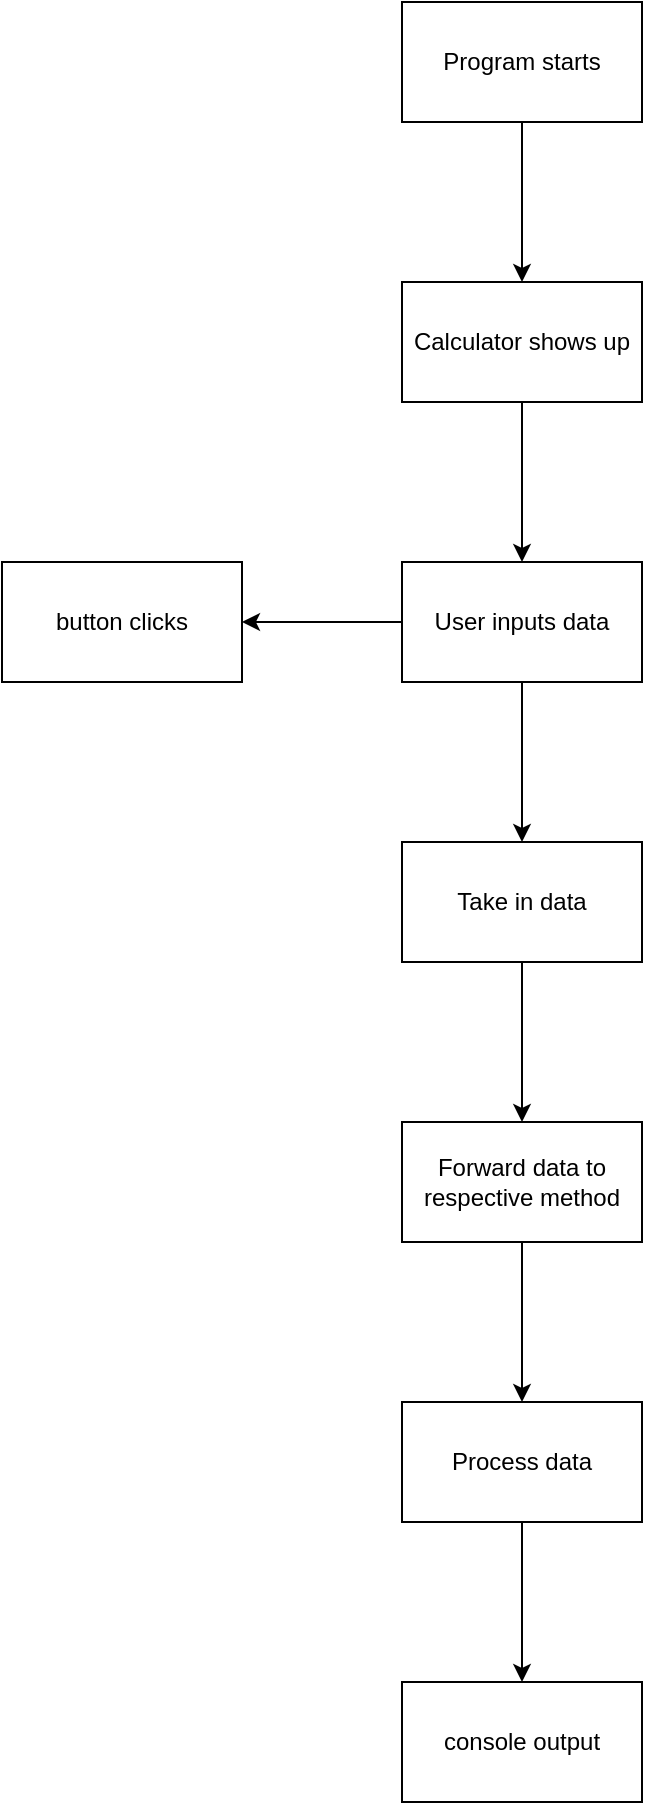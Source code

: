 <mxfile version="13.9.2" type="github">
  <diagram id="C5RBs43oDa-KdzZeNtuy" name="Page-1">
    <mxGraphModel dx="1038" dy="548" grid="1" gridSize="10" guides="1" tooltips="1" connect="1" arrows="1" fold="1" page="1" pageScale="1" pageWidth="827" pageHeight="1169" math="0" shadow="0">
      <root>
        <mxCell id="WIyWlLk6GJQsqaUBKTNV-0" />
        <mxCell id="WIyWlLk6GJQsqaUBKTNV-1" parent="WIyWlLk6GJQsqaUBKTNV-0" />
        <mxCell id="Jg66AKB08gl2eufpDUAn-2" value="" style="edgeStyle=orthogonalEdgeStyle;rounded=0;orthogonalLoop=1;jettySize=auto;html=1;" edge="1" parent="WIyWlLk6GJQsqaUBKTNV-1" source="Jg66AKB08gl2eufpDUAn-0" target="Jg66AKB08gl2eufpDUAn-1">
          <mxGeometry relative="1" as="geometry" />
        </mxCell>
        <mxCell id="Jg66AKB08gl2eufpDUAn-0" value="Program starts" style="rounded=0;whiteSpace=wrap;html=1;" vertex="1" parent="WIyWlLk6GJQsqaUBKTNV-1">
          <mxGeometry x="354" y="10" width="120" height="60" as="geometry" />
        </mxCell>
        <mxCell id="Jg66AKB08gl2eufpDUAn-4" value="" style="edgeStyle=orthogonalEdgeStyle;rounded=0;orthogonalLoop=1;jettySize=auto;html=1;" edge="1" parent="WIyWlLk6GJQsqaUBKTNV-1" source="Jg66AKB08gl2eufpDUAn-1" target="Jg66AKB08gl2eufpDUAn-3">
          <mxGeometry relative="1" as="geometry" />
        </mxCell>
        <mxCell id="Jg66AKB08gl2eufpDUAn-1" value="Calculator shows up" style="whiteSpace=wrap;html=1;rounded=0;" vertex="1" parent="WIyWlLk6GJQsqaUBKTNV-1">
          <mxGeometry x="354" y="150" width="120" height="60" as="geometry" />
        </mxCell>
        <mxCell id="Jg66AKB08gl2eufpDUAn-6" value="" style="edgeStyle=orthogonalEdgeStyle;rounded=0;orthogonalLoop=1;jettySize=auto;html=1;" edge="1" parent="WIyWlLk6GJQsqaUBKTNV-1" source="Jg66AKB08gl2eufpDUAn-3" target="Jg66AKB08gl2eufpDUAn-5">
          <mxGeometry relative="1" as="geometry" />
        </mxCell>
        <mxCell id="Jg66AKB08gl2eufpDUAn-14" value="" style="edgeStyle=orthogonalEdgeStyle;rounded=0;orthogonalLoop=1;jettySize=auto;html=1;" edge="1" parent="WIyWlLk6GJQsqaUBKTNV-1" source="Jg66AKB08gl2eufpDUAn-3" target="Jg66AKB08gl2eufpDUAn-13">
          <mxGeometry relative="1" as="geometry" />
        </mxCell>
        <mxCell id="Jg66AKB08gl2eufpDUAn-3" value="User inputs data" style="whiteSpace=wrap;html=1;rounded=0;" vertex="1" parent="WIyWlLk6GJQsqaUBKTNV-1">
          <mxGeometry x="354" y="290" width="120" height="60" as="geometry" />
        </mxCell>
        <mxCell id="Jg66AKB08gl2eufpDUAn-8" value="" style="edgeStyle=orthogonalEdgeStyle;rounded=0;orthogonalLoop=1;jettySize=auto;html=1;" edge="1" parent="WIyWlLk6GJQsqaUBKTNV-1" source="Jg66AKB08gl2eufpDUAn-5" target="Jg66AKB08gl2eufpDUAn-7">
          <mxGeometry relative="1" as="geometry" />
        </mxCell>
        <mxCell id="Jg66AKB08gl2eufpDUAn-5" value="Take in data" style="whiteSpace=wrap;html=1;rounded=0;" vertex="1" parent="WIyWlLk6GJQsqaUBKTNV-1">
          <mxGeometry x="354" y="430" width="120" height="60" as="geometry" />
        </mxCell>
        <mxCell id="Jg66AKB08gl2eufpDUAn-10" value="" style="edgeStyle=orthogonalEdgeStyle;rounded=0;orthogonalLoop=1;jettySize=auto;html=1;" edge="1" parent="WIyWlLk6GJQsqaUBKTNV-1" source="Jg66AKB08gl2eufpDUAn-7" target="Jg66AKB08gl2eufpDUAn-9">
          <mxGeometry relative="1" as="geometry" />
        </mxCell>
        <mxCell id="Jg66AKB08gl2eufpDUAn-7" value="Forward data to respective method" style="whiteSpace=wrap;html=1;rounded=0;" vertex="1" parent="WIyWlLk6GJQsqaUBKTNV-1">
          <mxGeometry x="354" y="570" width="120" height="60" as="geometry" />
        </mxCell>
        <mxCell id="Jg66AKB08gl2eufpDUAn-12" value="" style="edgeStyle=orthogonalEdgeStyle;rounded=0;orthogonalLoop=1;jettySize=auto;html=1;" edge="1" parent="WIyWlLk6GJQsqaUBKTNV-1" source="Jg66AKB08gl2eufpDUAn-9" target="Jg66AKB08gl2eufpDUAn-11">
          <mxGeometry relative="1" as="geometry" />
        </mxCell>
        <mxCell id="Jg66AKB08gl2eufpDUAn-9" value="Process data" style="whiteSpace=wrap;html=1;rounded=0;" vertex="1" parent="WIyWlLk6GJQsqaUBKTNV-1">
          <mxGeometry x="354" y="710" width="120" height="60" as="geometry" />
        </mxCell>
        <mxCell id="Jg66AKB08gl2eufpDUAn-11" value="console output" style="whiteSpace=wrap;html=1;rounded=0;" vertex="1" parent="WIyWlLk6GJQsqaUBKTNV-1">
          <mxGeometry x="354" y="850" width="120" height="60" as="geometry" />
        </mxCell>
        <mxCell id="Jg66AKB08gl2eufpDUAn-13" value="button clicks" style="whiteSpace=wrap;html=1;rounded=0;" vertex="1" parent="WIyWlLk6GJQsqaUBKTNV-1">
          <mxGeometry x="154" y="290" width="120" height="60" as="geometry" />
        </mxCell>
      </root>
    </mxGraphModel>
  </diagram>
</mxfile>
